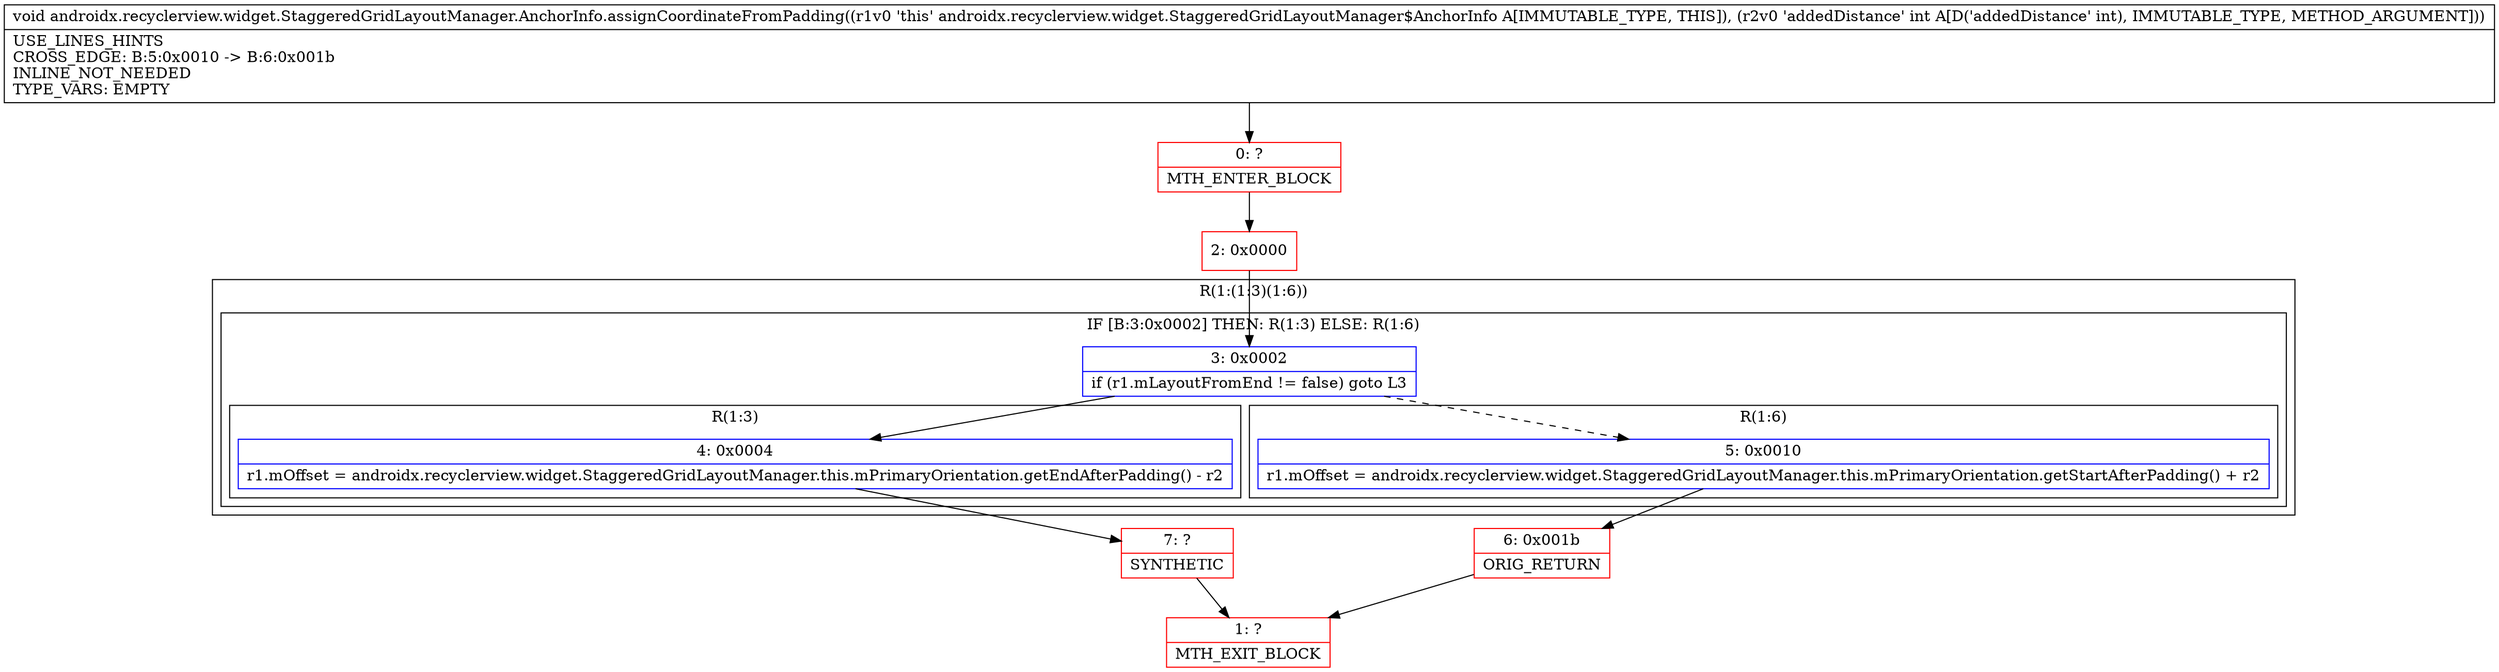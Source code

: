 digraph "CFG forandroidx.recyclerview.widget.StaggeredGridLayoutManager.AnchorInfo.assignCoordinateFromPadding(I)V" {
subgraph cluster_Region_1056443982 {
label = "R(1:(1:3)(1:6))";
node [shape=record,color=blue];
subgraph cluster_IfRegion_154232551 {
label = "IF [B:3:0x0002] THEN: R(1:3) ELSE: R(1:6)";
node [shape=record,color=blue];
Node_3 [shape=record,label="{3\:\ 0x0002|if (r1.mLayoutFromEnd != false) goto L3\l}"];
subgraph cluster_Region_1233418723 {
label = "R(1:3)";
node [shape=record,color=blue];
Node_4 [shape=record,label="{4\:\ 0x0004|r1.mOffset = androidx.recyclerview.widget.StaggeredGridLayoutManager.this.mPrimaryOrientation.getEndAfterPadding() \- r2\l}"];
}
subgraph cluster_Region_1852359737 {
label = "R(1:6)";
node [shape=record,color=blue];
Node_5 [shape=record,label="{5\:\ 0x0010|r1.mOffset = androidx.recyclerview.widget.StaggeredGridLayoutManager.this.mPrimaryOrientation.getStartAfterPadding() + r2\l}"];
}
}
}
Node_0 [shape=record,color=red,label="{0\:\ ?|MTH_ENTER_BLOCK\l}"];
Node_2 [shape=record,color=red,label="{2\:\ 0x0000}"];
Node_7 [shape=record,color=red,label="{7\:\ ?|SYNTHETIC\l}"];
Node_1 [shape=record,color=red,label="{1\:\ ?|MTH_EXIT_BLOCK\l}"];
Node_6 [shape=record,color=red,label="{6\:\ 0x001b|ORIG_RETURN\l}"];
MethodNode[shape=record,label="{void androidx.recyclerview.widget.StaggeredGridLayoutManager.AnchorInfo.assignCoordinateFromPadding((r1v0 'this' androidx.recyclerview.widget.StaggeredGridLayoutManager$AnchorInfo A[IMMUTABLE_TYPE, THIS]), (r2v0 'addedDistance' int A[D('addedDistance' int), IMMUTABLE_TYPE, METHOD_ARGUMENT]))  | USE_LINES_HINTS\lCROSS_EDGE: B:5:0x0010 \-\> B:6:0x001b\lINLINE_NOT_NEEDED\lTYPE_VARS: EMPTY\l}"];
MethodNode -> Node_0;Node_3 -> Node_4;
Node_3 -> Node_5[style=dashed];
Node_4 -> Node_7;
Node_5 -> Node_6;
Node_0 -> Node_2;
Node_2 -> Node_3;
Node_7 -> Node_1;
Node_6 -> Node_1;
}

